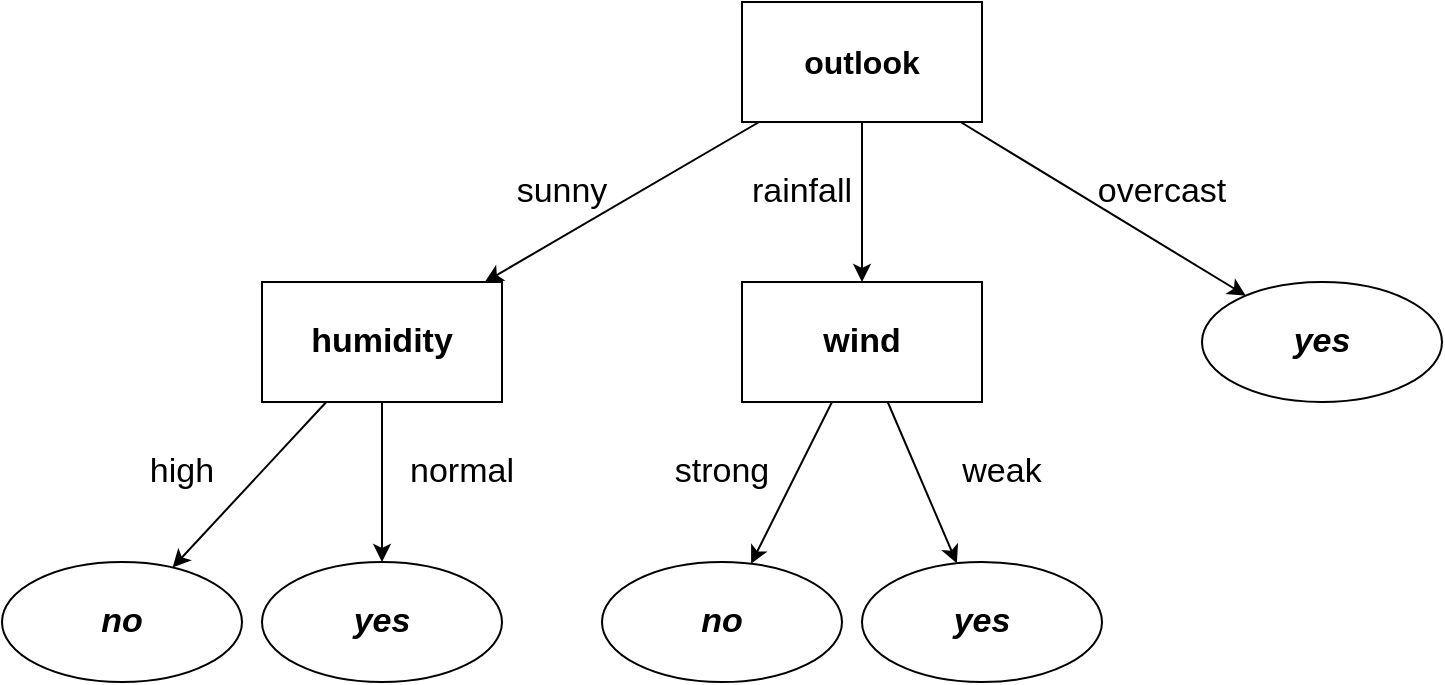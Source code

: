 <mxfile version="19.0.0" type="device"><diagram id="1DXW0nSRllXMTSu7_3Ht" name="Page-1"><mxGraphModel dx="1038" dy="649" grid="1" gridSize="10" guides="1" tooltips="1" connect="1" arrows="1" fold="1" page="1" pageScale="1" pageWidth="1654" pageHeight="1169" math="0" shadow="0"><root><mxCell id="0"/><mxCell id="1" parent="0"/><mxCell id="j2DH-1FYanJAK1IWjNgV-3" value="" style="rounded=0;orthogonalLoop=1;jettySize=auto;html=1;fontSize=16;" parent="1" source="j2DH-1FYanJAK1IWjNgV-1" target="j2DH-1FYanJAK1IWjNgV-2" edge="1"><mxGeometry relative="1" as="geometry"/></mxCell><mxCell id="j2DH-1FYanJAK1IWjNgV-5" value="" style="edgeStyle=none;rounded=0;orthogonalLoop=1;jettySize=auto;html=1;fontSize=16;" parent="1" source="j2DH-1FYanJAK1IWjNgV-1" target="j2DH-1FYanJAK1IWjNgV-4" edge="1"><mxGeometry relative="1" as="geometry"/></mxCell><mxCell id="j2DH-1FYanJAK1IWjNgV-7" value="" style="edgeStyle=none;rounded=0;orthogonalLoop=1;jettySize=auto;html=1;fontSize=16;" parent="1" source="j2DH-1FYanJAK1IWjNgV-1" target="j2DH-1FYanJAK1IWjNgV-6" edge="1"><mxGeometry relative="1" as="geometry"/></mxCell><mxCell id="j2DH-1FYanJAK1IWjNgV-1" value="&lt;b&gt;&lt;font style=&quot;font-size: 16px;&quot;&gt;outlook&lt;/font&gt;&lt;/b&gt;" style="rounded=0;whiteSpace=wrap;html=1;fillColor=none;" parent="1" vertex="1"><mxGeometry x="520" y="240" width="120" height="60" as="geometry"/></mxCell><mxCell id="o2bxBQfoJlPSz8LCU8o2-2" value="" style="rounded=0;orthogonalLoop=1;jettySize=auto;html=1;" parent="1" source="j2DH-1FYanJAK1IWjNgV-2" target="o2bxBQfoJlPSz8LCU8o2-1" edge="1"><mxGeometry relative="1" as="geometry"/></mxCell><mxCell id="o2bxBQfoJlPSz8LCU8o2-5" value="" style="edgeStyle=none;rounded=0;orthogonalLoop=1;jettySize=auto;html=1;fontSize=17;" parent="1" source="j2DH-1FYanJAK1IWjNgV-2" target="o2bxBQfoJlPSz8LCU8o2-4" edge="1"><mxGeometry relative="1" as="geometry"/></mxCell><mxCell id="j2DH-1FYanJAK1IWjNgV-2" value="&lt;font style=&quot;font-size: 17px;&quot;&gt;&lt;b&gt;humidity&lt;/b&gt;&lt;/font&gt;" style="whiteSpace=wrap;html=1;fillColor=none;rounded=0;" parent="1" vertex="1"><mxGeometry x="280" y="380" width="120" height="60" as="geometry"/></mxCell><mxCell id="VSeeEUhrKIuCskX7xOB--2" value="" style="rounded=0;orthogonalLoop=1;jettySize=auto;html=1;" edge="1" parent="1" source="j2DH-1FYanJAK1IWjNgV-4" target="VSeeEUhrKIuCskX7xOB--1"><mxGeometry relative="1" as="geometry"/></mxCell><mxCell id="VSeeEUhrKIuCskX7xOB--4" value="" style="edgeStyle=none;rounded=0;orthogonalLoop=1;jettySize=auto;html=1;" edge="1" parent="1" source="j2DH-1FYanJAK1IWjNgV-4" target="VSeeEUhrKIuCskX7xOB--3"><mxGeometry relative="1" as="geometry"/></mxCell><mxCell id="j2DH-1FYanJAK1IWjNgV-4" value="&lt;font style=&quot;font-size: 17px;&quot;&gt;&lt;b&gt;wind&lt;/b&gt;&lt;/font&gt;" style="whiteSpace=wrap;html=1;fillColor=none;rounded=0;" parent="1" vertex="1"><mxGeometry x="520" y="380" width="120" height="60" as="geometry"/></mxCell><mxCell id="j2DH-1FYanJAK1IWjNgV-6" value="&lt;b&gt;&lt;i&gt;&lt;font style=&quot;font-size: 17px;&quot;&gt;yes&lt;/font&gt;&lt;/i&gt;&lt;/b&gt;" style="ellipse;whiteSpace=wrap;html=1;fillColor=none;rounded=0;" parent="1" vertex="1"><mxGeometry x="750" y="380" width="120" height="60" as="geometry"/></mxCell><mxCell id="j2DH-1FYanJAK1IWjNgV-8" value="sunny" style="text;html=1;strokeColor=none;fillColor=none;align=center;verticalAlign=middle;whiteSpace=wrap;rounded=0;fontSize=17;" parent="1" vertex="1"><mxGeometry x="400" y="320" width="60" height="30" as="geometry"/></mxCell><mxCell id="j2DH-1FYanJAK1IWjNgV-10" value="rainfall" style="text;html=1;strokeColor=none;fillColor=none;align=center;verticalAlign=middle;whiteSpace=wrap;rounded=0;fontSize=17;" parent="1" vertex="1"><mxGeometry x="520" y="320" width="60" height="30" as="geometry"/></mxCell><mxCell id="j2DH-1FYanJAK1IWjNgV-11" value="overcast" style="text;html=1;strokeColor=none;fillColor=none;align=center;verticalAlign=middle;whiteSpace=wrap;rounded=0;fontSize=17;" parent="1" vertex="1"><mxGeometry x="700" y="320" width="60" height="30" as="geometry"/></mxCell><mxCell id="o2bxBQfoJlPSz8LCU8o2-1" value="&lt;b&gt;&lt;i&gt;&lt;font style=&quot;font-size: 17px;&quot;&gt;no&lt;/font&gt;&lt;/i&gt;&lt;/b&gt;" style="ellipse;whiteSpace=wrap;html=1;fillColor=none;rounded=0;" parent="1" vertex="1"><mxGeometry x="150" y="520" width="120" height="60" as="geometry"/></mxCell><mxCell id="o2bxBQfoJlPSz8LCU8o2-4" value="&lt;b&gt;&lt;i&gt;&lt;font style=&quot;font-size: 17px;&quot;&gt;yes&lt;/font&gt;&lt;/i&gt;&lt;/b&gt;" style="ellipse;whiteSpace=wrap;html=1;fillColor=none;rounded=0;" parent="1" vertex="1"><mxGeometry x="280" y="520" width="120" height="60" as="geometry"/></mxCell><mxCell id="VSeeEUhrKIuCskX7xOB--1" value="&lt;b&gt;&lt;i&gt;&lt;font style=&quot;font-size: 17px;&quot;&gt;no&lt;/font&gt;&lt;/i&gt;&lt;/b&gt;" style="ellipse;whiteSpace=wrap;html=1;fillColor=none;rounded=0;" vertex="1" parent="1"><mxGeometry x="450" y="520" width="120" height="60" as="geometry"/></mxCell><mxCell id="VSeeEUhrKIuCskX7xOB--3" value="&lt;font style=&quot;font-size: 17px;&quot;&gt;&lt;i&gt;&lt;b&gt;yes&lt;/b&gt;&lt;/i&gt;&lt;/font&gt;" style="ellipse;whiteSpace=wrap;html=1;fillColor=none;rounded=0;" vertex="1" parent="1"><mxGeometry x="580" y="520" width="120" height="60" as="geometry"/></mxCell><mxCell id="VSeeEUhrKIuCskX7xOB--5" value="strong" style="text;html=1;strokeColor=none;fillColor=none;align=center;verticalAlign=middle;whiteSpace=wrap;rounded=0;fontSize=17;" vertex="1" parent="1"><mxGeometry x="480" y="460" width="60" height="30" as="geometry"/></mxCell><mxCell id="VSeeEUhrKIuCskX7xOB--6" value="weak" style="text;html=1;strokeColor=none;fillColor=none;align=center;verticalAlign=middle;whiteSpace=wrap;rounded=0;fontSize=17;" vertex="1" parent="1"><mxGeometry x="620" y="460" width="60" height="30" as="geometry"/></mxCell><mxCell id="VSeeEUhrKIuCskX7xOB--7" value="high" style="text;html=1;strokeColor=none;fillColor=none;align=center;verticalAlign=middle;whiteSpace=wrap;rounded=0;fontSize=17;" vertex="1" parent="1"><mxGeometry x="210" y="460" width="60" height="30" as="geometry"/></mxCell><mxCell id="VSeeEUhrKIuCskX7xOB--8" value="normal" style="text;html=1;strokeColor=none;fillColor=none;align=center;verticalAlign=middle;whiteSpace=wrap;rounded=0;fontSize=17;" vertex="1" parent="1"><mxGeometry x="350" y="460" width="60" height="30" as="geometry"/></mxCell></root></mxGraphModel></diagram></mxfile>